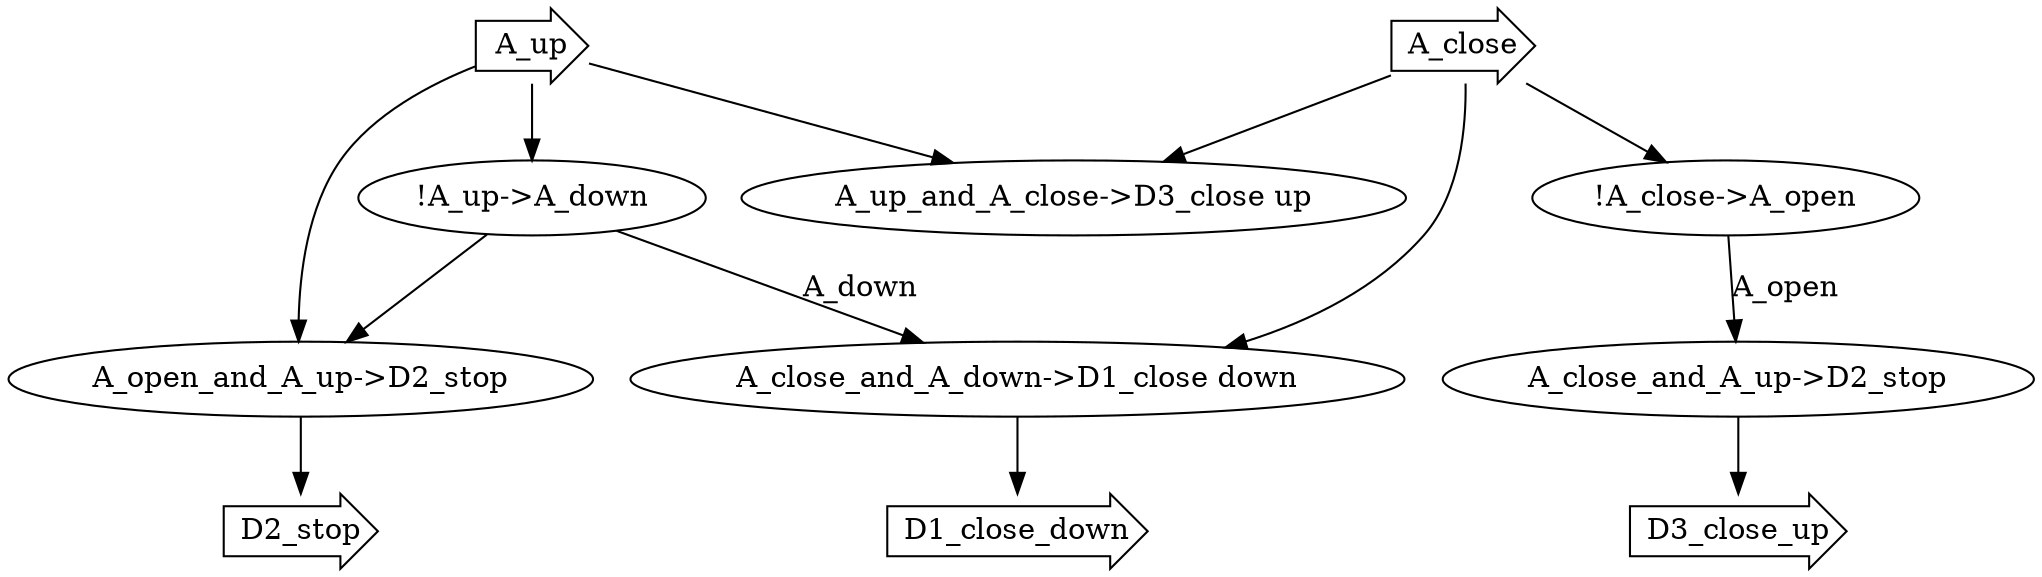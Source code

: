 
digraph G {
	randier=LR
	A_up[shape=rarrow];
	A_close[shape=rarrow];
	n_0[label="!A_up->A_down"];
	n_1[label="!A_close->A_open"];
	n_2[label="A_up_and_A_close->D3_close up"];
	n_3[label="A_close_and_A_down->D1_close down"];
	n_4[label="A_open_and_A_up->D2_stop"];
	n_5[label="A_close_and_A_up->D2_stop"];
	D1_close_down[shape=rarrow];
	D2_stop[shape=rarrow];
	D3_close_up[shape=rarrow];
	A_up -> n_2;
	A_up -> n_0;
	A_up -> n_4;
	A_close -> n_3;
	A_close -> n_1;
	A_close -> n_2;
	n_0 -> n_3[label="A_down"];
	n_0 -> n_4;
	n_1 -> n_5[label="A_open"];
	n_3 -> D1_close_down;
	n_4 -> D2_stop;
	n_5 -> D3_close_up;

}
